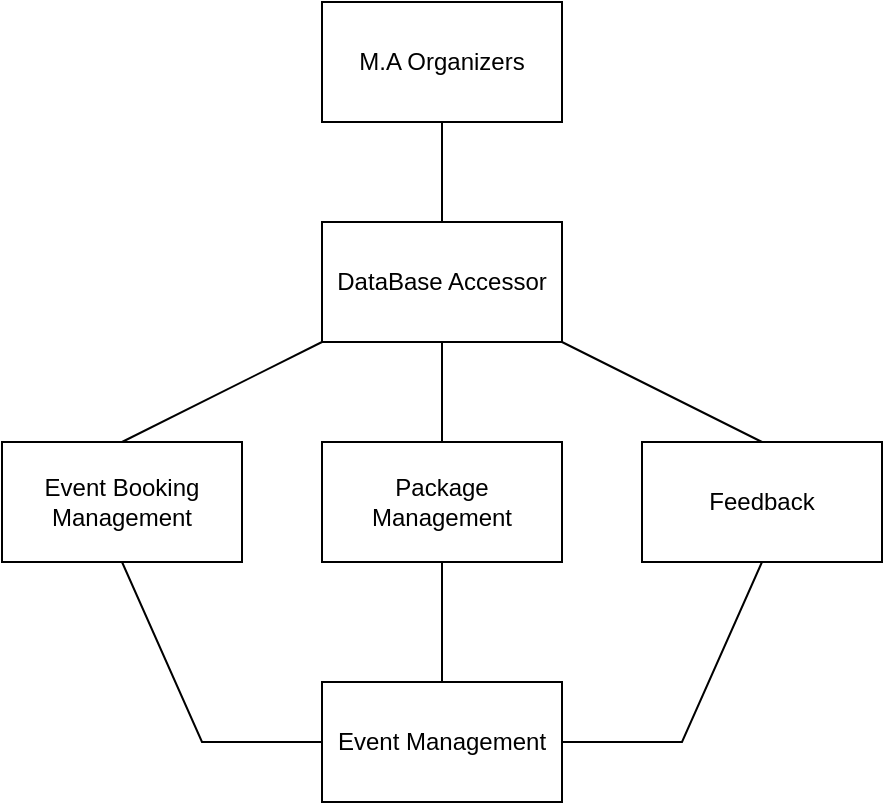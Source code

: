 <mxfile version="20.8.3" type="device"><diagram id="jUe-tMK0OLfA8i8Yy68U" name="Page-1"><mxGraphModel dx="880" dy="452" grid="1" gridSize="10" guides="1" tooltips="1" connect="1" arrows="1" fold="1" page="1" pageScale="1" pageWidth="827" pageHeight="1169" math="0" shadow="0"><root><mxCell id="0"/><mxCell id="1" parent="0"/><mxCell id="T7VAVR5vAsIs34LHlWlW-1" value="M.A Organizers" style="rounded=0;whiteSpace=wrap;html=1;" parent="1" vertex="1"><mxGeometry x="320" y="20" width="120" height="60" as="geometry"/></mxCell><mxCell id="T7VAVR5vAsIs34LHlWlW-2" value="Event Management" style="rounded=0;whiteSpace=wrap;html=1;" parent="1" vertex="1"><mxGeometry x="320" y="360" width="120" height="60" as="geometry"/></mxCell><mxCell id="T7VAVR5vAsIs34LHlWlW-3" value="DataBase Accessor" style="rounded=0;whiteSpace=wrap;html=1;" parent="1" vertex="1"><mxGeometry x="320" y="130" width="120" height="60" as="geometry"/></mxCell><mxCell id="T7VAVR5vAsIs34LHlWlW-4" value="Event Booking Management" style="rounded=0;whiteSpace=wrap;html=1;" parent="1" vertex="1"><mxGeometry x="160" y="240" width="120" height="60" as="geometry"/></mxCell><mxCell id="T7VAVR5vAsIs34LHlWlW-5" value="Feedback" style="rounded=0;whiteSpace=wrap;html=1;" parent="1" vertex="1"><mxGeometry x="480" y="240" width="120" height="60" as="geometry"/></mxCell><mxCell id="T7VAVR5vAsIs34LHlWlW-6" value="" style="endArrow=none;html=1;rounded=0;exitX=0.5;exitY=0;exitDx=0;exitDy=0;" parent="1" source="T7VAVR5vAsIs34LHlWlW-3" edge="1"><mxGeometry width="50" height="50" relative="1" as="geometry"><mxPoint x="330" y="130" as="sourcePoint"/><mxPoint x="380" y="80" as="targetPoint"/></mxGeometry></mxCell><mxCell id="T7VAVR5vAsIs34LHlWlW-7" value="" style="endArrow=none;html=1;rounded=0;exitX=0.5;exitY=0;exitDx=0;exitDy=0;entryX=1;entryY=1;entryDx=0;entryDy=0;" parent="1" target="T7VAVR5vAsIs34LHlWlW-3" edge="1" source="T7VAVR5vAsIs34LHlWlW-5"><mxGeometry width="50" height="50" relative="1" as="geometry"><mxPoint x="499.5" y="240" as="sourcePoint"/><mxPoint x="499.5" y="190" as="targetPoint"/></mxGeometry></mxCell><mxCell id="T7VAVR5vAsIs34LHlWlW-8" value="" style="endArrow=none;html=1;rounded=0;exitX=0.5;exitY=0;exitDx=0;exitDy=0;entryX=0;entryY=1;entryDx=0;entryDy=0;" parent="1" target="T7VAVR5vAsIs34LHlWlW-3" edge="1" source="T7VAVR5vAsIs34LHlWlW-4"><mxGeometry width="50" height="50" relative="1" as="geometry"><mxPoint x="259.5" y="240" as="sourcePoint"/><mxPoint x="259.5" y="190" as="targetPoint"/></mxGeometry></mxCell><mxCell id="T7VAVR5vAsIs34LHlWlW-9" value="" style="endArrow=none;html=1;rounded=0;exitX=0.5;exitY=1;exitDx=0;exitDy=0;" parent="1" source="T7VAVR5vAsIs34LHlWlW-4" edge="1"><mxGeometry width="50" height="50" relative="1" as="geometry"><mxPoint x="270" y="440" as="sourcePoint"/><mxPoint x="320" y="390" as="targetPoint"/><Array as="points"><mxPoint x="260" y="390"/></Array></mxGeometry></mxCell><mxCell id="T7VAVR5vAsIs34LHlWlW-10" value="" style="endArrow=none;html=1;rounded=0;exitX=0.5;exitY=1;exitDx=0;exitDy=0;entryX=1;entryY=0.5;entryDx=0;entryDy=0;" parent="1" target="T7VAVR5vAsIs34LHlWlW-2" edge="1" source="T7VAVR5vAsIs34LHlWlW-5"><mxGeometry width="50" height="50" relative="1" as="geometry"><mxPoint x="500" y="300" as="sourcePoint"/><mxPoint x="560" y="390" as="targetPoint"/><Array as="points"><mxPoint x="500" y="390"/></Array></mxGeometry></mxCell><mxCell id="u441vxjamLK1VKEhGmp5-1" value="Package Management" style="rounded=0;whiteSpace=wrap;html=1;" vertex="1" parent="1"><mxGeometry x="320" y="240" width="120" height="60" as="geometry"/></mxCell><mxCell id="u441vxjamLK1VKEhGmp5-2" value="" style="endArrow=none;html=1;rounded=0;entryX=0.5;entryY=1;entryDx=0;entryDy=0;exitX=0.5;exitY=0;exitDx=0;exitDy=0;" edge="1" parent="1" source="u441vxjamLK1VKEhGmp5-1" target="T7VAVR5vAsIs34LHlWlW-3"><mxGeometry width="50" height="50" relative="1" as="geometry"><mxPoint x="340" y="240" as="sourcePoint"/><mxPoint x="390" y="190" as="targetPoint"/></mxGeometry></mxCell><mxCell id="u441vxjamLK1VKEhGmp5-3" value="" style="endArrow=none;html=1;rounded=0;exitX=0.5;exitY=0;exitDx=0;exitDy=0;" edge="1" parent="1" source="T7VAVR5vAsIs34LHlWlW-2"><mxGeometry width="50" height="50" relative="1" as="geometry"><mxPoint x="330" y="350" as="sourcePoint"/><mxPoint x="380" y="300" as="targetPoint"/></mxGeometry></mxCell></root></mxGraphModel></diagram></mxfile>